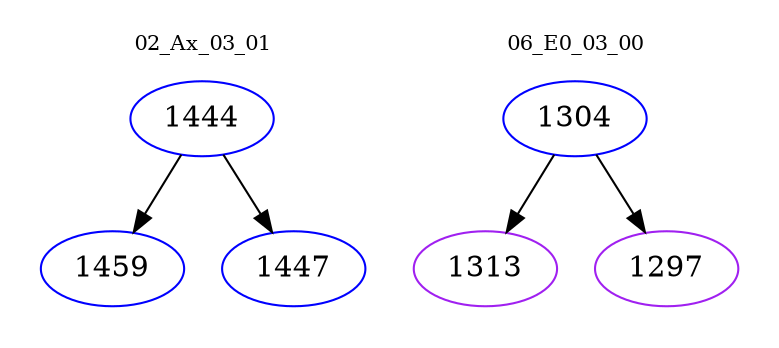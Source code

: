 digraph{
subgraph cluster_0 {
color = white
label = "02_Ax_03_01";
fontsize=10;
T0_1444 [label="1444", color="blue"]
T0_1444 -> T0_1459 [color="black"]
T0_1459 [label="1459", color="blue"]
T0_1444 -> T0_1447 [color="black"]
T0_1447 [label="1447", color="blue"]
}
subgraph cluster_1 {
color = white
label = "06_E0_03_00";
fontsize=10;
T1_1304 [label="1304", color="blue"]
T1_1304 -> T1_1313 [color="black"]
T1_1313 [label="1313", color="purple"]
T1_1304 -> T1_1297 [color="black"]
T1_1297 [label="1297", color="purple"]
}
}
